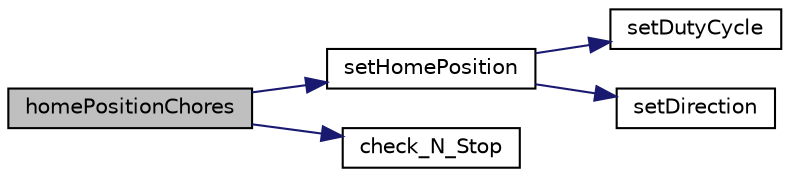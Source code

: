 digraph "homePositionChores"
{
 // INTERACTIVE_SVG=YES
 // LATEX_PDF_SIZE
  edge [fontname="Helvetica",fontsize="10",labelfontname="Helvetica",labelfontsize="10"];
  node [fontname="Helvetica",fontsize="10",shape=record];
  rankdir="LR";
  Node4 [label="homePositionChores",height=0.2,width=0.4,color="black", fillcolor="grey75", style="filled", fontcolor="black",tooltip=" "];
  Node4 -> Node5 [color="midnightblue",fontsize="10",style="solid",fontname="Helvetica"];
  Node5 [label="setHomePosition",height=0.2,width=0.4,color="black", fillcolor="white", style="filled",URL="$fsm__tasks_8cpp.html#a951174264dcc060f19926f9c27dc0070",tooltip=" "];
  Node5 -> Node6 [color="midnightblue",fontsize="10",style="solid",fontname="Helvetica"];
  Node6 [label="setDutyCycle",height=0.2,width=0.4,color="black", fillcolor="white", style="filled",URL="$motor_8h.html#a7b35d0bd88a69d09f5342ab5a54afdb7",tooltip=" "];
  Node5 -> Node7 [color="midnightblue",fontsize="10",style="solid",fontname="Helvetica"];
  Node7 [label="setDirection",height=0.2,width=0.4,color="black", fillcolor="white", style="filled",URL="$motor_8h.html#a4c86bb6df9dcabd3a988533402bbf5b3",tooltip=" "];
  Node4 -> Node8 [color="midnightblue",fontsize="10",style="solid",fontname="Helvetica"];
  Node8 [label="check_N_Stop",height=0.2,width=0.4,color="black", fillcolor="white", style="filled",URL="$fsm__tasks_8cpp.html#ae9a7bd0ce9937ce97f5914b499c5f1b9",tooltip=" "];
}
